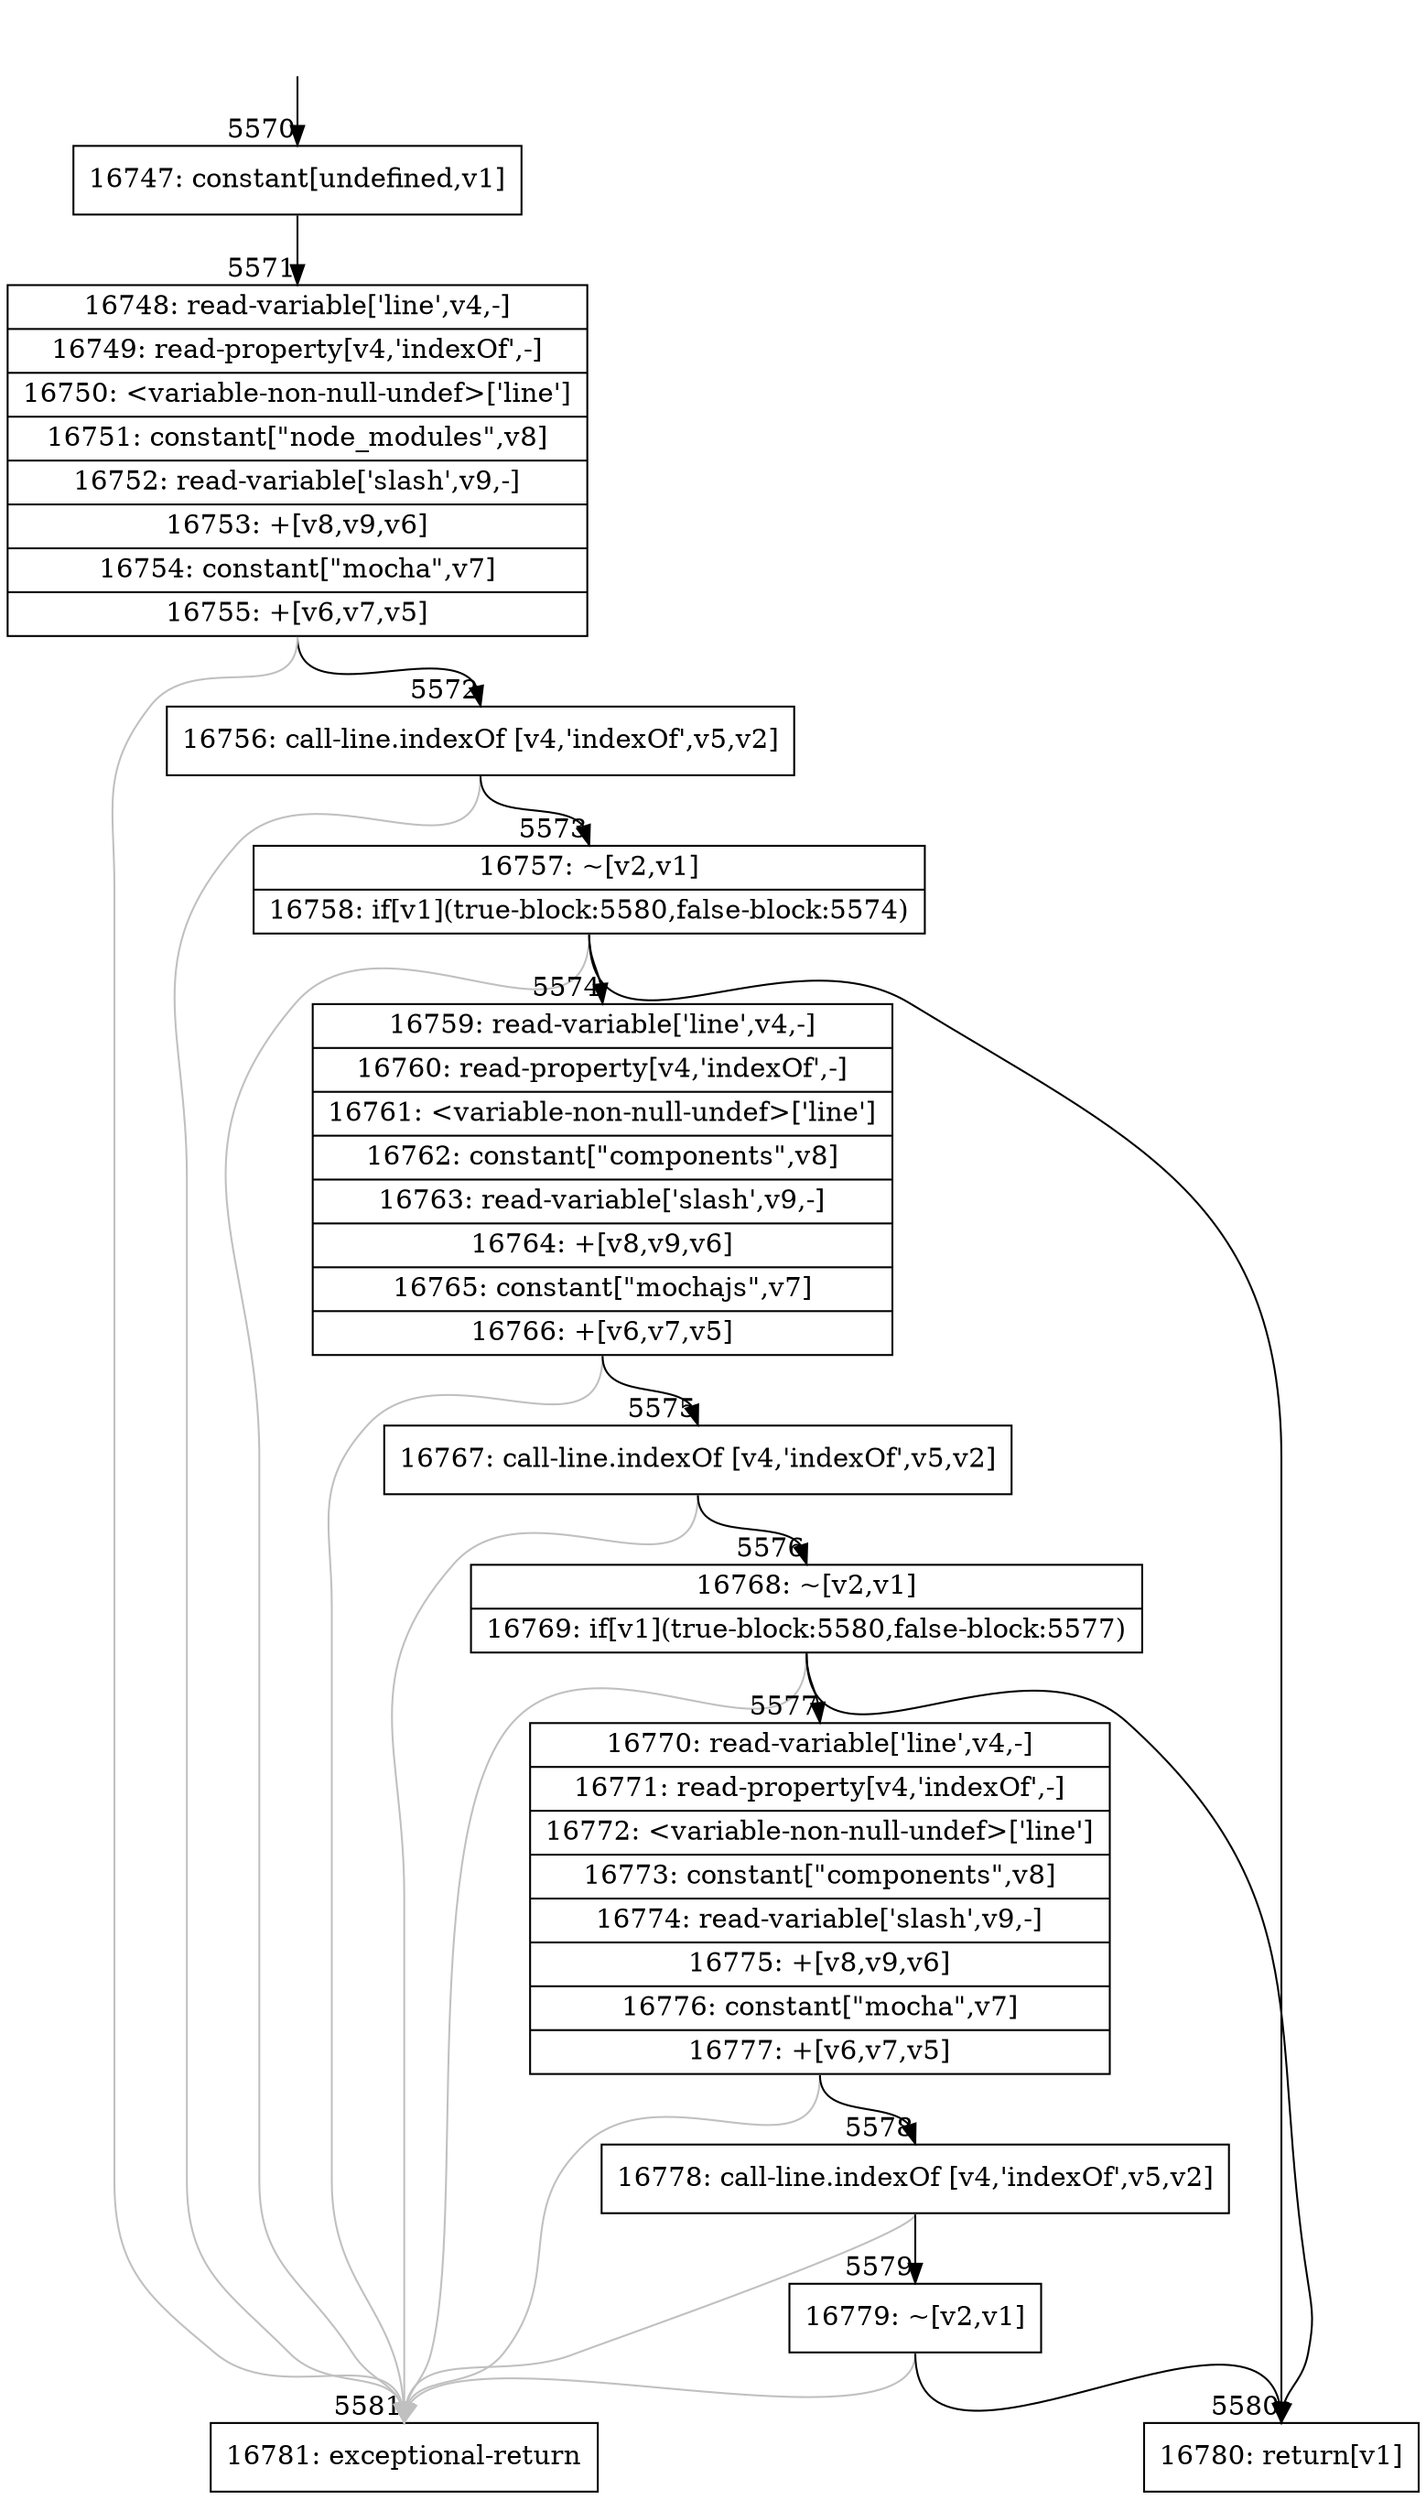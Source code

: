 digraph {
rankdir="TD"
BB_entry478[shape=none,label=""];
BB_entry478 -> BB5570 [tailport=s, headport=n, headlabel="    5570"]
BB5570 [shape=record label="{16747: constant[undefined,v1]}" ] 
BB5570 -> BB5571 [tailport=s, headport=n, headlabel="      5571"]
BB5571 [shape=record label="{16748: read-variable['line',v4,-]|16749: read-property[v4,'indexOf',-]|16750: \<variable-non-null-undef\>['line']|16751: constant[\"node_modules\",v8]|16752: read-variable['slash',v9,-]|16753: +[v8,v9,v6]|16754: constant[\"mocha\",v7]|16755: +[v6,v7,v5]}" ] 
BB5571 -> BB5572 [tailport=s, headport=n, headlabel="      5572"]
BB5571 -> BB5581 [tailport=s, headport=n, color=gray, headlabel="      5581"]
BB5572 [shape=record label="{16756: call-line.indexOf [v4,'indexOf',v5,v2]}" ] 
BB5572 -> BB5573 [tailport=s, headport=n, headlabel="      5573"]
BB5572 -> BB5581 [tailport=s, headport=n, color=gray]
BB5573 [shape=record label="{16757: ~[v2,v1]|16758: if[v1](true-block:5580,false-block:5574)}" ] 
BB5573 -> BB5580 [tailport=s, headport=n, headlabel="      5580"]
BB5573 -> BB5574 [tailport=s, headport=n, headlabel="      5574"]
BB5573 -> BB5581 [tailport=s, headport=n, color=gray]
BB5574 [shape=record label="{16759: read-variable['line',v4,-]|16760: read-property[v4,'indexOf',-]|16761: \<variable-non-null-undef\>['line']|16762: constant[\"components\",v8]|16763: read-variable['slash',v9,-]|16764: +[v8,v9,v6]|16765: constant[\"mochajs\",v7]|16766: +[v6,v7,v5]}" ] 
BB5574 -> BB5575 [tailport=s, headport=n, headlabel="      5575"]
BB5574 -> BB5581 [tailport=s, headport=n, color=gray]
BB5575 [shape=record label="{16767: call-line.indexOf [v4,'indexOf',v5,v2]}" ] 
BB5575 -> BB5576 [tailport=s, headport=n, headlabel="      5576"]
BB5575 -> BB5581 [tailport=s, headport=n, color=gray]
BB5576 [shape=record label="{16768: ~[v2,v1]|16769: if[v1](true-block:5580,false-block:5577)}" ] 
BB5576 -> BB5580 [tailport=s, headport=n]
BB5576 -> BB5577 [tailport=s, headport=n, headlabel="      5577"]
BB5576 -> BB5581 [tailport=s, headport=n, color=gray]
BB5577 [shape=record label="{16770: read-variable['line',v4,-]|16771: read-property[v4,'indexOf',-]|16772: \<variable-non-null-undef\>['line']|16773: constant[\"components\",v8]|16774: read-variable['slash',v9,-]|16775: +[v8,v9,v6]|16776: constant[\"mocha\",v7]|16777: +[v6,v7,v5]}" ] 
BB5577 -> BB5578 [tailport=s, headport=n, headlabel="      5578"]
BB5577 -> BB5581 [tailport=s, headport=n, color=gray]
BB5578 [shape=record label="{16778: call-line.indexOf [v4,'indexOf',v5,v2]}" ] 
BB5578 -> BB5579 [tailport=s, headport=n, headlabel="      5579"]
BB5578 -> BB5581 [tailport=s, headport=n, color=gray]
BB5579 [shape=record label="{16779: ~[v2,v1]}" ] 
BB5579 -> BB5580 [tailport=s, headport=n]
BB5579 -> BB5581 [tailport=s, headport=n, color=gray]
BB5580 [shape=record label="{16780: return[v1]}" ] 
BB5581 [shape=record label="{16781: exceptional-return}" ] 
//#$~ 6365
}

